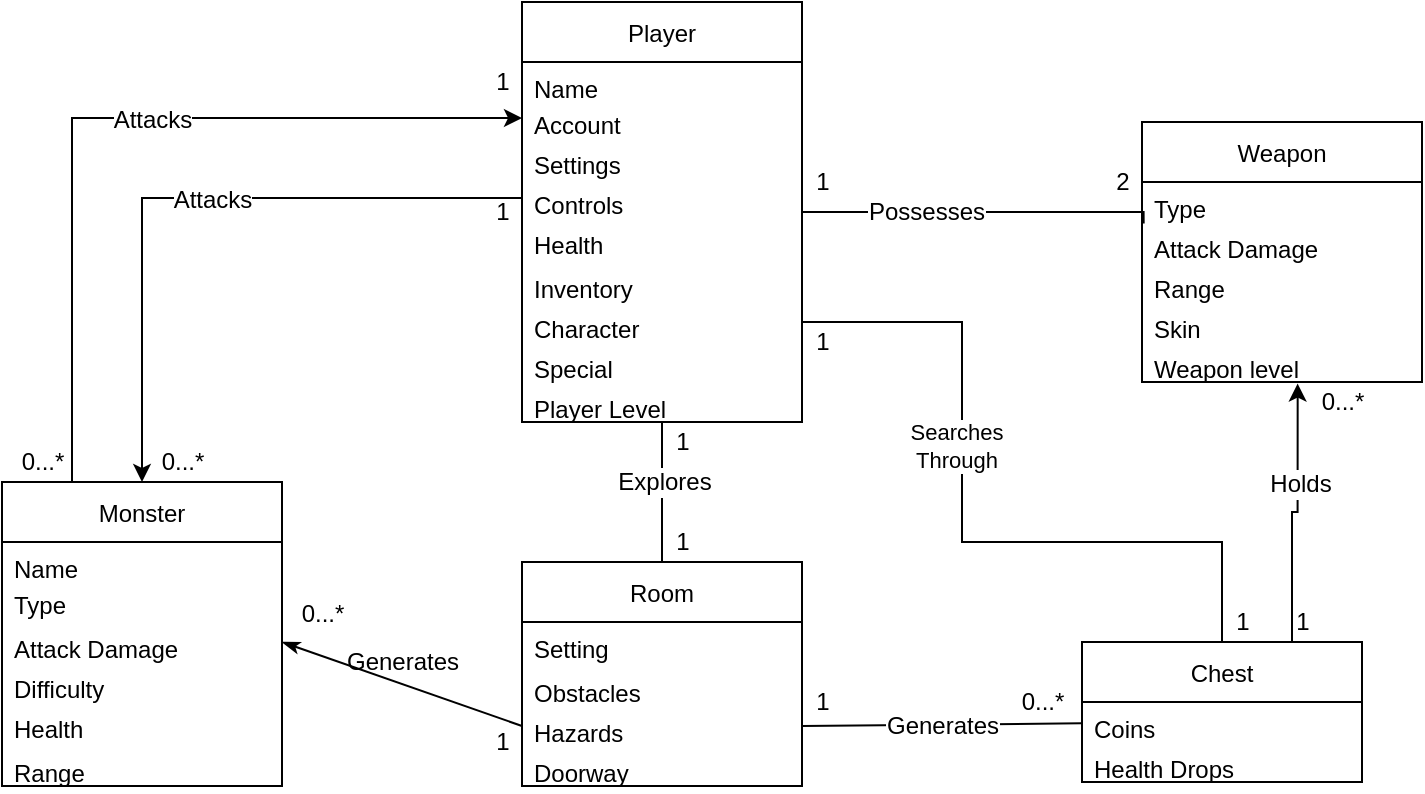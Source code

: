 <mxfile version="14.8.0" type="device"><diagram id="AZZU8q7x1Kc5LYs3uCjT" name="Page-1"><mxGraphModel dx="1038" dy="556" grid="1" gridSize="10" guides="1" tooltips="1" connect="1" arrows="1" fold="1" page="1" pageScale="1" pageWidth="850" pageHeight="1100" math="0" shadow="0"><root><mxCell id="0"/><mxCell id="1" parent="0"/><mxCell id="5cvlXky3ebcUeNouSawX-41" style="edgeStyle=orthogonalEdgeStyle;rounded=0;orthogonalLoop=1;jettySize=auto;html=1;entryX=0.006;entryY=0.04;entryDx=0;entryDy=0;endArrow=none;endFill=0;entryPerimeter=0;" parent="1" source="0w3ORMe5gxa_Zu2VHgog-3" target="5cvlXky3ebcUeNouSawX-5" edge="1"><mxGeometry relative="1" as="geometry"><Array as="points"><mxPoint x="631" y="145"/></Array></mxGeometry></mxCell><mxCell id="5cvlXky3ebcUeNouSawX-42" value="&lt;span style=&quot;font-size: 12px&quot;&gt;Possesses&lt;/span&gt;" style="edgeLabel;html=1;align=center;verticalAlign=middle;resizable=0;points=[];" parent="5cvlXky3ebcUeNouSawX-41" vertex="1" connectable="0"><mxGeometry x="-0.305" relative="1" as="geometry"><mxPoint as="offset"/></mxGeometry></mxCell><mxCell id="5cvlXky3ebcUeNouSawX-99" value="" style="edgeStyle=none;rounded=0;orthogonalLoop=1;jettySize=auto;html=1;startArrow=none;startFill=0;endArrow=none;endFill=0;strokeColor=#000000;entryX=0.5;entryY=0;entryDx=0;entryDy=0;" parent="1" source="0w3ORMe5gxa_Zu2VHgog-3" target="5cvlXky3ebcUeNouSawX-10" edge="1"><mxGeometry relative="1" as="geometry"><Array as="points"><mxPoint x="390" y="290"/></Array></mxGeometry></mxCell><mxCell id="5cvlXky3ebcUeNouSawX-100" value="&lt;font style=&quot;font-size: 12px&quot;&gt;Explores&lt;/font&gt;" style="edgeLabel;html=1;align=center;verticalAlign=middle;resizable=0;points=[];" parent="5cvlXky3ebcUeNouSawX-99" vertex="1" connectable="0"><mxGeometry x="-0.143" y="1" relative="1" as="geometry"><mxPoint as="offset"/></mxGeometry></mxCell><mxCell id="0w3ORMe5gxa_Zu2VHgog-3" value="Player" style="swimlane;fontStyle=0;childLayout=stackLayout;horizontal=1;startSize=30;horizontalStack=0;resizeParent=1;resizeParentMax=0;resizeLast=0;collapsible=1;marginBottom=0;" parent="1" vertex="1"><mxGeometry x="320" y="40" width="140" height="210" as="geometry"><mxRectangle x="330" y="210" width="70" height="26" as="alternateBounds"/></mxGeometry></mxCell><mxCell id="0w3ORMe5gxa_Zu2VHgog-11" value="Name" style="text;strokeColor=none;fillColor=none;align=left;verticalAlign=top;spacingLeft=4;spacingRight=4;overflow=hidden;rotatable=0;points=[[0,0.5],[1,0.5]];portConstraint=eastwest;" parent="0w3ORMe5gxa_Zu2VHgog-3" vertex="1"><mxGeometry y="30" width="140" height="18" as="geometry"/></mxCell><mxCell id="0w3ORMe5gxa_Zu2VHgog-4" value="Account" style="text;strokeColor=none;fillColor=none;align=left;verticalAlign=top;spacingLeft=4;spacingRight=4;overflow=hidden;rotatable=0;points=[[0,0.5],[1,0.5]];portConstraint=eastwest;" parent="0w3ORMe5gxa_Zu2VHgog-3" vertex="1"><mxGeometry y="48" width="140" height="20" as="geometry"/></mxCell><mxCell id="5cvlXky3ebcUeNouSawX-1" value="Settings" style="text;strokeColor=none;fillColor=none;align=left;verticalAlign=top;spacingLeft=4;spacingRight=4;overflow=hidden;rotatable=0;points=[[0,0.5],[1,0.5]];portConstraint=eastwest;" parent="0w3ORMe5gxa_Zu2VHgog-3" vertex="1"><mxGeometry y="68" width="140" height="20" as="geometry"/></mxCell><mxCell id="0w3ORMe5gxa_Zu2VHgog-10" value="Controls" style="text;strokeColor=none;fillColor=none;align=left;verticalAlign=top;spacingLeft=4;spacingRight=4;overflow=hidden;rotatable=0;points=[[0,0.5],[1,0.5]];portConstraint=eastwest;" parent="0w3ORMe5gxa_Zu2VHgog-3" vertex="1"><mxGeometry y="88" width="140" height="20" as="geometry"/></mxCell><mxCell id="0w3ORMe5gxa_Zu2VHgog-12" value="Health" style="text;strokeColor=none;fillColor=none;align=left;verticalAlign=top;spacingLeft=4;spacingRight=4;overflow=hidden;rotatable=0;points=[[0,0.5],[1,0.5]];portConstraint=eastwest;" parent="0w3ORMe5gxa_Zu2VHgog-3" vertex="1"><mxGeometry y="108" width="140" height="22" as="geometry"/></mxCell><mxCell id="5cvlXky3ebcUeNouSawX-28" value="Inventory" style="text;strokeColor=none;fillColor=none;align=left;verticalAlign=top;spacingLeft=4;spacingRight=4;overflow=hidden;rotatable=0;points=[[0,0.5],[1,0.5]];portConstraint=eastwest;" parent="0w3ORMe5gxa_Zu2VHgog-3" vertex="1"><mxGeometry y="130" width="140" height="20" as="geometry"/></mxCell><mxCell id="oTxqCXd45gK08-1wnXOI-1" value="Character" style="text;strokeColor=none;fillColor=none;align=left;verticalAlign=top;spacingLeft=4;spacingRight=4;overflow=hidden;rotatable=0;points=[[0,0.5],[1,0.5]];portConstraint=eastwest;" vertex="1" parent="0w3ORMe5gxa_Zu2VHgog-3"><mxGeometry y="150" width="140" height="20" as="geometry"/></mxCell><mxCell id="0w3ORMe5gxa_Zu2VHgog-13" value="Special" style="text;strokeColor=none;fillColor=none;align=left;verticalAlign=top;spacingLeft=4;spacingRight=4;overflow=hidden;rotatable=0;points=[[0,0.5],[1,0.5]];portConstraint=eastwest;" parent="0w3ORMe5gxa_Zu2VHgog-3" vertex="1"><mxGeometry y="170" width="140" height="20" as="geometry"/></mxCell><mxCell id="5cvlXky3ebcUeNouSawX-31" value="Player Level" style="text;strokeColor=none;fillColor=none;align=left;verticalAlign=top;spacingLeft=4;spacingRight=4;overflow=hidden;rotatable=0;points=[[0,0.5],[1,0.5]];portConstraint=eastwest;" parent="0w3ORMe5gxa_Zu2VHgog-3" vertex="1"><mxGeometry y="190" width="140" height="20" as="geometry"/></mxCell><mxCell id="5cvlXky3ebcUeNouSawX-47" style="edgeStyle=orthogonalEdgeStyle;rounded=0;orthogonalLoop=1;jettySize=auto;html=1;exitX=0.25;exitY=0;exitDx=0;exitDy=0;entryX=0;entryY=0.5;entryDx=0;entryDy=0;" parent="1" source="0w3ORMe5gxa_Zu2VHgog-14" target="0w3ORMe5gxa_Zu2VHgog-4" edge="1"><mxGeometry relative="1" as="geometry"/></mxCell><mxCell id="5cvlXky3ebcUeNouSawX-48" value="&lt;font style=&quot;font-size: 12px&quot;&gt;Attacks&lt;/font&gt;" style="edgeLabel;html=1;align=center;verticalAlign=middle;resizable=0;points=[];" parent="5cvlXky3ebcUeNouSawX-47" vertex="1" connectable="0"><mxGeometry x="0.09" y="-1" relative="1" as="geometry"><mxPoint as="offset"/></mxGeometry></mxCell><mxCell id="0w3ORMe5gxa_Zu2VHgog-14" value="Monster" style="swimlane;fontStyle=0;childLayout=stackLayout;horizontal=1;startSize=30;horizontalStack=0;resizeParent=1;resizeParentMax=0;resizeLast=0;collapsible=1;marginBottom=0;" parent="1" vertex="1"><mxGeometry x="60" y="280" width="140" height="152" as="geometry"><mxRectangle x="330" y="210" width="70" height="26" as="alternateBounds"/></mxGeometry></mxCell><mxCell id="0w3ORMe5gxa_Zu2VHgog-18" value="Name" style="text;strokeColor=none;fillColor=none;align=left;verticalAlign=top;spacingLeft=4;spacingRight=4;overflow=hidden;rotatable=0;points=[[0,0.5],[1,0.5]];portConstraint=eastwest;" parent="0w3ORMe5gxa_Zu2VHgog-14" vertex="1"><mxGeometry y="30" width="140" height="18" as="geometry"/></mxCell><mxCell id="5cvlXky3ebcUeNouSawX-23" value="Type" style="text;strokeColor=none;fillColor=none;align=left;verticalAlign=top;spacingLeft=4;spacingRight=4;overflow=hidden;rotatable=0;points=[[0,0.5],[1,0.5]];portConstraint=eastwest;" parent="0w3ORMe5gxa_Zu2VHgog-14" vertex="1"><mxGeometry y="48" width="140" height="22" as="geometry"/></mxCell><mxCell id="0w3ORMe5gxa_Zu2VHgog-21" value="Attack Damage" style="text;strokeColor=none;fillColor=none;align=left;verticalAlign=top;spacingLeft=4;spacingRight=4;overflow=hidden;rotatable=0;points=[[0,0.5],[1,0.5]];portConstraint=eastwest;" parent="0w3ORMe5gxa_Zu2VHgog-14" vertex="1"><mxGeometry y="70" width="140" height="20" as="geometry"/></mxCell><mxCell id="oTxqCXd45gK08-1wnXOI-2" value="Difficulty" style="text;strokeColor=none;fillColor=none;align=left;verticalAlign=top;spacingLeft=4;spacingRight=4;overflow=hidden;rotatable=0;points=[[0,0.5],[1,0.5]];portConstraint=eastwest;" vertex="1" parent="0w3ORMe5gxa_Zu2VHgog-14"><mxGeometry y="90" width="140" height="20" as="geometry"/></mxCell><mxCell id="0w3ORMe5gxa_Zu2VHgog-20" value="Health" style="text;strokeColor=none;fillColor=none;align=left;verticalAlign=top;spacingLeft=4;spacingRight=4;overflow=hidden;rotatable=0;points=[[0,0.5],[1,0.5]];portConstraint=eastwest;" parent="0w3ORMe5gxa_Zu2VHgog-14" vertex="1"><mxGeometry y="110" width="140" height="22" as="geometry"/></mxCell><mxCell id="5cvlXky3ebcUeNouSawX-30" value="Range" style="text;strokeColor=none;fillColor=none;align=left;verticalAlign=top;spacingLeft=4;spacingRight=4;overflow=hidden;rotatable=0;points=[[0,0.5],[1,0.5]];portConstraint=eastwest;" parent="0w3ORMe5gxa_Zu2VHgog-14" vertex="1"><mxGeometry y="132" width="140" height="20" as="geometry"/></mxCell><mxCell id="5cvlXky3ebcUeNouSawX-2" value="Weapon" style="swimlane;fontStyle=0;childLayout=stackLayout;horizontal=1;startSize=30;horizontalStack=0;resizeParent=1;resizeParentMax=0;resizeLast=0;collapsible=1;marginBottom=0;" parent="1" vertex="1"><mxGeometry x="630" y="100" width="140" height="130" as="geometry"><mxRectangle x="330" y="210" width="70" height="26" as="alternateBounds"/></mxGeometry></mxCell><mxCell id="5cvlXky3ebcUeNouSawX-4" value="Type" style="text;strokeColor=none;fillColor=none;align=left;verticalAlign=top;spacingLeft=4;spacingRight=4;overflow=hidden;rotatable=0;points=[[0,0.5],[1,0.5]];portConstraint=eastwest;" parent="5cvlXky3ebcUeNouSawX-2" vertex="1"><mxGeometry y="30" width="140" height="20" as="geometry"/></mxCell><mxCell id="5cvlXky3ebcUeNouSawX-5" value="Attack Damage" style="text;strokeColor=none;fillColor=none;align=left;verticalAlign=top;spacingLeft=4;spacingRight=4;overflow=hidden;rotatable=0;points=[[0,0.5],[1,0.5]];portConstraint=eastwest;" parent="5cvlXky3ebcUeNouSawX-2" vertex="1"><mxGeometry y="50" width="140" height="20" as="geometry"/></mxCell><mxCell id="5cvlXky3ebcUeNouSawX-29" value="Range" style="text;strokeColor=none;fillColor=none;align=left;verticalAlign=top;spacingLeft=4;spacingRight=4;overflow=hidden;rotatable=0;points=[[0,0.5],[1,0.5]];portConstraint=eastwest;" parent="5cvlXky3ebcUeNouSawX-2" vertex="1"><mxGeometry y="70" width="140" height="20" as="geometry"/></mxCell><mxCell id="5cvlXky3ebcUeNouSawX-34" value="Skin" style="text;strokeColor=none;fillColor=none;align=left;verticalAlign=top;spacingLeft=4;spacingRight=4;overflow=hidden;rotatable=0;points=[[0,0.5],[1,0.5]];portConstraint=eastwest;" parent="5cvlXky3ebcUeNouSawX-2" vertex="1"><mxGeometry y="90" width="140" height="20" as="geometry"/></mxCell><mxCell id="5cvlXky3ebcUeNouSawX-8" value="Weapon level" style="text;strokeColor=none;fillColor=none;align=left;verticalAlign=top;spacingLeft=4;spacingRight=4;overflow=hidden;rotatable=0;points=[[0,0.5],[1,0.5]];portConstraint=eastwest;" parent="5cvlXky3ebcUeNouSawX-2" vertex="1"><mxGeometry y="110" width="140" height="20" as="geometry"/></mxCell><mxCell id="5cvlXky3ebcUeNouSawX-10" value="Room" style="swimlane;fontStyle=0;childLayout=stackLayout;horizontal=1;startSize=30;horizontalStack=0;resizeParent=1;resizeParentMax=0;resizeLast=0;collapsible=1;marginBottom=0;" parent="1" vertex="1"><mxGeometry x="320" y="320" width="140" height="112" as="geometry"><mxRectangle x="330" y="210" width="70" height="26" as="alternateBounds"/></mxGeometry></mxCell><mxCell id="5cvlXky3ebcUeNouSawX-14" value="Setting" style="text;strokeColor=none;fillColor=none;align=left;verticalAlign=top;spacingLeft=4;spacingRight=4;overflow=hidden;rotatable=0;points=[[0,0.5],[1,0.5]];portConstraint=eastwest;" parent="5cvlXky3ebcUeNouSawX-10" vertex="1"><mxGeometry y="30" width="140" height="22" as="geometry"/></mxCell><mxCell id="5cvlXky3ebcUeNouSawX-13" value="Obstacles" style="text;strokeColor=none;fillColor=none;align=left;verticalAlign=top;spacingLeft=4;spacingRight=4;overflow=hidden;rotatable=0;points=[[0,0.5],[1,0.5]];portConstraint=eastwest;" parent="5cvlXky3ebcUeNouSawX-10" vertex="1"><mxGeometry y="52" width="140" height="20" as="geometry"/></mxCell><mxCell id="5cvlXky3ebcUeNouSawX-15" value="Hazards" style="text;strokeColor=none;fillColor=none;align=left;verticalAlign=top;spacingLeft=4;spacingRight=4;overflow=hidden;rotatable=0;points=[[0,0.5],[1,0.5]];portConstraint=eastwest;" parent="5cvlXky3ebcUeNouSawX-10" vertex="1"><mxGeometry y="72" width="140" height="20" as="geometry"/></mxCell><mxCell id="5cvlXky3ebcUeNouSawX-26" value="Doorway" style="text;strokeColor=none;fillColor=none;align=left;verticalAlign=top;spacingLeft=4;spacingRight=4;overflow=hidden;rotatable=0;points=[[0,0.5],[1,0.5]];portConstraint=eastwest;" parent="5cvlXky3ebcUeNouSawX-10" vertex="1"><mxGeometry y="92" width="140" height="20" as="geometry"/></mxCell><mxCell id="oTxqCXd45gK08-1wnXOI-3" style="edgeStyle=orthogonalEdgeStyle;rounded=0;orthogonalLoop=1;jettySize=auto;html=1;exitX=0.75;exitY=0;exitDx=0;exitDy=0;entryX=0.556;entryY=1.04;entryDx=0;entryDy=0;entryPerimeter=0;" edge="1" parent="1" source="5cvlXky3ebcUeNouSawX-16" target="5cvlXky3ebcUeNouSawX-8"><mxGeometry relative="1" as="geometry"/></mxCell><mxCell id="oTxqCXd45gK08-1wnXOI-7" value="&lt;font style=&quot;font-size: 12px&quot;&gt;Holds&lt;/font&gt;" style="edgeLabel;html=1;align=center;verticalAlign=middle;resizable=0;points=[];" vertex="1" connectable="0" parent="oTxqCXd45gK08-1wnXOI-3"><mxGeometry x="0.252" y="-1" relative="1" as="geometry"><mxPoint as="offset"/></mxGeometry></mxCell><mxCell id="5cvlXky3ebcUeNouSawX-16" value="Chest" style="swimlane;fontStyle=0;childLayout=stackLayout;horizontal=1;startSize=30;horizontalStack=0;resizeParent=1;resizeParentMax=0;resizeLast=0;collapsible=1;marginBottom=0;" parent="1" vertex="1"><mxGeometry x="600" y="360" width="140" height="70" as="geometry"><mxRectangle x="330" y="210" width="70" height="26" as="alternateBounds"/></mxGeometry></mxCell><mxCell id="5cvlXky3ebcUeNouSawX-25" value="Coins" style="text;strokeColor=none;fillColor=none;align=left;verticalAlign=top;spacingLeft=4;spacingRight=4;overflow=hidden;rotatable=0;points=[[0,0.5],[1,0.5]];portConstraint=eastwest;" parent="5cvlXky3ebcUeNouSawX-16" vertex="1"><mxGeometry y="30" width="140" height="20" as="geometry"/></mxCell><mxCell id="5cvlXky3ebcUeNouSawX-35" value="Health Drops" style="text;strokeColor=none;fillColor=none;align=left;verticalAlign=top;spacingLeft=4;spacingRight=4;overflow=hidden;rotatable=0;points=[[0,0.5],[1,0.5]];portConstraint=eastwest;" parent="5cvlXky3ebcUeNouSawX-16" vertex="1"><mxGeometry y="50" width="140" height="20" as="geometry"/></mxCell><mxCell id="5cvlXky3ebcUeNouSawX-36" style="edgeStyle=orthogonalEdgeStyle;rounded=0;orthogonalLoop=1;jettySize=auto;html=1;exitX=0;exitY=0.5;exitDx=0;exitDy=0;entryX=0.5;entryY=0;entryDx=0;entryDy=0;" parent="1" source="0w3ORMe5gxa_Zu2VHgog-10" target="0w3ORMe5gxa_Zu2VHgog-14" edge="1"><mxGeometry relative="1" as="geometry"/></mxCell><mxCell id="5cvlXky3ebcUeNouSawX-37" value="&lt;font style=&quot;font-size: 12px&quot;&gt;Attacks&lt;/font&gt;" style="edgeLabel;html=1;align=center;verticalAlign=middle;resizable=0;points=[];" parent="5cvlXky3ebcUeNouSawX-36" vertex="1" connectable="0"><mxGeometry x="-0.065" y="1" relative="1" as="geometry"><mxPoint as="offset"/></mxGeometry></mxCell><mxCell id="5cvlXky3ebcUeNouSawX-49" style="edgeStyle=orthogonalEdgeStyle;rounded=0;orthogonalLoop=1;jettySize=auto;html=1;exitX=1;exitY=0.5;exitDx=0;exitDy=0;startArrow=none;startFill=0;endArrow=none;endFill=0;" parent="1" source="0w3ORMe5gxa_Zu2VHgog-13" edge="1"><mxGeometry relative="1" as="geometry"><mxPoint x="670" y="360" as="targetPoint"/><Array as="points"><mxPoint x="540" y="200"/><mxPoint x="540" y="310"/><mxPoint x="670" y="310"/></Array></mxGeometry></mxCell><mxCell id="5cvlXky3ebcUeNouSawX-50" value="Searches&lt;br&gt;Through" style="edgeLabel;html=1;align=center;verticalAlign=middle;resizable=0;points=[];" parent="5cvlXky3ebcUeNouSawX-49" vertex="1" connectable="0"><mxGeometry x="-0.168" y="-3" relative="1" as="geometry"><mxPoint as="offset"/></mxGeometry></mxCell><mxCell id="5cvlXky3ebcUeNouSawX-101" value="1" style="text;html=1;align=center;verticalAlign=middle;resizable=0;points=[];autosize=1;strokeColor=none;" parent="1" vertex="1"><mxGeometry x="300" y="70" width="20" height="20" as="geometry"/></mxCell><mxCell id="5cvlXky3ebcUeNouSawX-103" value="1" style="text;html=1;align=center;verticalAlign=middle;resizable=0;points=[];autosize=1;strokeColor=none;" parent="1" vertex="1"><mxGeometry x="300" y="135" width="20" height="20" as="geometry"/></mxCell><mxCell id="5cvlXky3ebcUeNouSawX-104" value="1" style="text;html=1;align=center;verticalAlign=middle;resizable=0;points=[];autosize=1;strokeColor=none;" parent="1" vertex="1"><mxGeometry x="460" y="120" width="20" height="20" as="geometry"/></mxCell><mxCell id="5cvlXky3ebcUeNouSawX-105" value="1" style="text;html=1;align=center;verticalAlign=middle;resizable=0;points=[];autosize=1;strokeColor=none;" parent="1" vertex="1"><mxGeometry x="460" y="200" width="20" height="20" as="geometry"/></mxCell><mxCell id="5cvlXky3ebcUeNouSawX-107" value="1" style="text;html=1;align=center;verticalAlign=middle;resizable=0;points=[];autosize=1;strokeColor=none;" parent="1" vertex="1"><mxGeometry x="390" y="300" width="20" height="20" as="geometry"/></mxCell><mxCell id="5cvlXky3ebcUeNouSawX-108" style="edgeStyle=none;rounded=0;orthogonalLoop=1;jettySize=auto;html=1;exitX=0;exitY=0.5;exitDx=0;exitDy=0;entryX=1;entryY=0.5;entryDx=0;entryDy=0;startArrow=none;startFill=0;endArrow=classicThin;endFill=1;strokeColor=#000000;" parent="1" source="5cvlXky3ebcUeNouSawX-15" target="0w3ORMe5gxa_Zu2VHgog-21" edge="1"><mxGeometry relative="1" as="geometry"/></mxCell><mxCell id="5cvlXky3ebcUeNouSawX-109" value="&lt;font style=&quot;font-size: 12px&quot;&gt;Generates&lt;/font&gt;" style="edgeLabel;html=1;align=center;verticalAlign=middle;resizable=0;points=[];labelBackgroundColor=none;" parent="5cvlXky3ebcUeNouSawX-108" vertex="1" connectable="0"><mxGeometry x="-0.187" y="1" relative="1" as="geometry"><mxPoint x="-11" y="-16" as="offset"/></mxGeometry></mxCell><mxCell id="5cvlXky3ebcUeNouSawX-110" value="1" style="text;html=1;align=center;verticalAlign=middle;resizable=0;points=[];autosize=1;strokeColor=none;" parent="1" vertex="1"><mxGeometry x="300" y="400" width="20" height="20" as="geometry"/></mxCell><mxCell id="5cvlXky3ebcUeNouSawX-111" value="0...*" style="text;html=1;align=center;verticalAlign=middle;resizable=0;points=[];autosize=1;strokeColor=none;" parent="1" vertex="1"><mxGeometry x="200" y="336" width="40" height="20" as="geometry"/></mxCell><mxCell id="5cvlXky3ebcUeNouSawX-112" value="0...*" style="text;html=1;align=center;verticalAlign=middle;resizable=0;points=[];autosize=1;strokeColor=none;" parent="1" vertex="1"><mxGeometry x="130" y="260" width="40" height="20" as="geometry"/></mxCell><mxCell id="5cvlXky3ebcUeNouSawX-113" value="0...*" style="text;html=1;align=center;verticalAlign=middle;resizable=0;points=[];autosize=1;strokeColor=none;" parent="1" vertex="1"><mxGeometry x="60" y="260" width="40" height="20" as="geometry"/></mxCell><mxCell id="5cvlXky3ebcUeNouSawX-114" value="2" style="text;html=1;align=center;verticalAlign=middle;resizable=0;points=[];autosize=1;strokeColor=none;" parent="1" vertex="1"><mxGeometry x="610" y="120" width="20" height="20" as="geometry"/></mxCell><mxCell id="5cvlXky3ebcUeNouSawX-115" style="edgeStyle=none;rounded=0;orthogonalLoop=1;jettySize=auto;html=1;exitX=1;exitY=0.5;exitDx=0;exitDy=0;startArrow=none;startFill=0;endArrow=none;endFill=0;strokeColor=#000000;" parent="1" source="5cvlXky3ebcUeNouSawX-15" target="5cvlXky3ebcUeNouSawX-25" edge="1"><mxGeometry relative="1" as="geometry"/></mxCell><mxCell id="5cvlXky3ebcUeNouSawX-116" value="&lt;font style=&quot;font-size: 12px&quot;&gt;Generates&lt;/font&gt;" style="edgeLabel;html=1;align=center;verticalAlign=middle;resizable=0;points=[];" parent="5cvlXky3ebcUeNouSawX-115" vertex="1" connectable="0"><mxGeometry x="0.14" y="-1" relative="1" as="geometry"><mxPoint x="-10" as="offset"/></mxGeometry></mxCell><mxCell id="5cvlXky3ebcUeNouSawX-117" value="1" style="text;html=1;align=center;verticalAlign=middle;resizable=0;points=[];autosize=1;strokeColor=none;" parent="1" vertex="1"><mxGeometry x="460" y="380" width="20" height="20" as="geometry"/></mxCell><mxCell id="5cvlXky3ebcUeNouSawX-118" value="1" style="text;html=1;align=center;verticalAlign=middle;resizable=0;points=[];autosize=1;strokeColor=none;" parent="1" vertex="1"><mxGeometry x="670" y="340" width="20" height="20" as="geometry"/></mxCell><mxCell id="5cvlXky3ebcUeNouSawX-119" value="0...*" style="text;html=1;align=center;verticalAlign=middle;resizable=0;points=[];autosize=1;strokeColor=none;" parent="1" vertex="1"><mxGeometry x="560" y="380" width="40" height="20" as="geometry"/></mxCell><mxCell id="oTxqCXd45gK08-1wnXOI-4" value="1" style="text;html=1;align=center;verticalAlign=middle;resizable=0;points=[];autosize=1;strokeColor=none;" vertex="1" parent="1"><mxGeometry x="700" y="340" width="20" height="20" as="geometry"/></mxCell><mxCell id="oTxqCXd45gK08-1wnXOI-5" value="0...*" style="text;html=1;align=center;verticalAlign=middle;resizable=0;points=[];autosize=1;strokeColor=none;" vertex="1" parent="1"><mxGeometry x="710" y="230" width="40" height="20" as="geometry"/></mxCell><mxCell id="oTxqCXd45gK08-1wnXOI-6" value="1" style="text;html=1;align=center;verticalAlign=middle;resizable=0;points=[];autosize=1;strokeColor=none;" vertex="1" parent="1"><mxGeometry x="390" y="250" width="20" height="20" as="geometry"/></mxCell></root></mxGraphModel></diagram></mxfile>